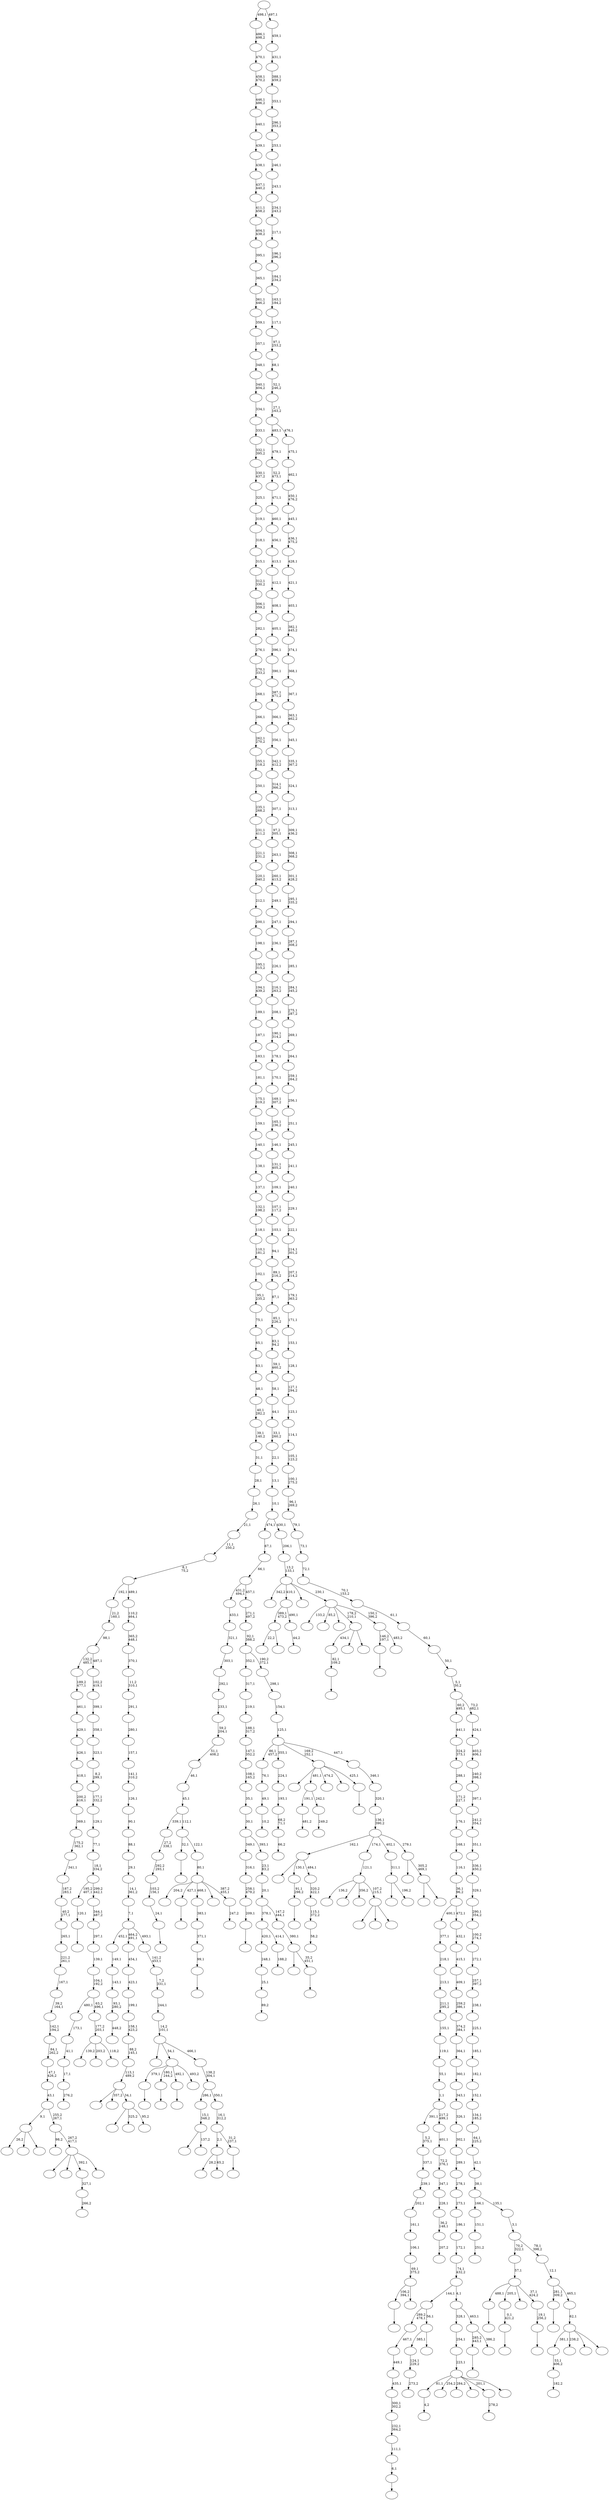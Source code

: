 digraph T {
	600 [label=""]
	599 [label=""]
	598 [label=""]
	597 [label=""]
	596 [label=""]
	595 [label=""]
	594 [label=""]
	593 [label=""]
	592 [label=""]
	591 [label=""]
	590 [label=""]
	589 [label=""]
	588 [label=""]
	587 [label=""]
	586 [label=""]
	585 [label=""]
	584 [label=""]
	583 [label=""]
	582 [label=""]
	581 [label=""]
	580 [label=""]
	579 [label=""]
	578 [label=""]
	577 [label=""]
	576 [label=""]
	575 [label=""]
	574 [label=""]
	573 [label=""]
	572 [label=""]
	571 [label=""]
	570 [label=""]
	569 [label=""]
	568 [label=""]
	567 [label=""]
	566 [label=""]
	565 [label=""]
	564 [label=""]
	563 [label=""]
	562 [label=""]
	561 [label=""]
	560 [label=""]
	559 [label=""]
	558 [label=""]
	557 [label=""]
	556 [label=""]
	555 [label=""]
	554 [label=""]
	553 [label=""]
	552 [label=""]
	551 [label=""]
	550 [label=""]
	549 [label=""]
	548 [label=""]
	547 [label=""]
	546 [label=""]
	545 [label=""]
	544 [label=""]
	543 [label=""]
	542 [label=""]
	541 [label=""]
	540 [label=""]
	539 [label=""]
	538 [label=""]
	537 [label=""]
	536 [label=""]
	535 [label=""]
	534 [label=""]
	533 [label=""]
	532 [label=""]
	531 [label=""]
	530 [label=""]
	529 [label=""]
	528 [label=""]
	527 [label=""]
	526 [label=""]
	525 [label=""]
	524 [label=""]
	523 [label=""]
	522 [label=""]
	521 [label=""]
	520 [label=""]
	519 [label=""]
	518 [label=""]
	517 [label=""]
	516 [label=""]
	515 [label=""]
	514 [label=""]
	513 [label=""]
	512 [label=""]
	511 [label=""]
	510 [label=""]
	509 [label=""]
	508 [label=""]
	507 [label=""]
	506 [label=""]
	505 [label=""]
	504 [label=""]
	503 [label=""]
	502 [label=""]
	501 [label=""]
	500 [label=""]
	499 [label=""]
	498 [label=""]
	497 [label=""]
	496 [label=""]
	495 [label=""]
	494 [label=""]
	493 [label=""]
	492 [label=""]
	491 [label=""]
	490 [label=""]
	489 [label=""]
	488 [label=""]
	487 [label=""]
	486 [label=""]
	485 [label=""]
	484 [label=""]
	483 [label=""]
	482 [label=""]
	481 [label=""]
	480 [label=""]
	479 [label=""]
	478 [label=""]
	477 [label=""]
	476 [label=""]
	475 [label=""]
	474 [label=""]
	473 [label=""]
	472 [label=""]
	471 [label=""]
	470 [label=""]
	469 [label=""]
	468 [label=""]
	467 [label=""]
	466 [label=""]
	465 [label=""]
	464 [label=""]
	463 [label=""]
	462 [label=""]
	461 [label=""]
	460 [label=""]
	459 [label=""]
	458 [label=""]
	457 [label=""]
	456 [label=""]
	455 [label=""]
	454 [label=""]
	453 [label=""]
	452 [label=""]
	451 [label=""]
	450 [label=""]
	449 [label=""]
	448 [label=""]
	447 [label=""]
	446 [label=""]
	445 [label=""]
	444 [label=""]
	443 [label=""]
	442 [label=""]
	441 [label=""]
	440 [label=""]
	439 [label=""]
	438 [label=""]
	437 [label=""]
	436 [label=""]
	435 [label=""]
	434 [label=""]
	433 [label=""]
	432 [label=""]
	431 [label=""]
	430 [label=""]
	429 [label=""]
	428 [label=""]
	427 [label=""]
	426 [label=""]
	425 [label=""]
	424 [label=""]
	423 [label=""]
	422 [label=""]
	421 [label=""]
	420 [label=""]
	419 [label=""]
	418 [label=""]
	417 [label=""]
	416 [label=""]
	415 [label=""]
	414 [label=""]
	413 [label=""]
	412 [label=""]
	411 [label=""]
	410 [label=""]
	409 [label=""]
	408 [label=""]
	407 [label=""]
	406 [label=""]
	405 [label=""]
	404 [label=""]
	403 [label=""]
	402 [label=""]
	401 [label=""]
	400 [label=""]
	399 [label=""]
	398 [label=""]
	397 [label=""]
	396 [label=""]
	395 [label=""]
	394 [label=""]
	393 [label=""]
	392 [label=""]
	391 [label=""]
	390 [label=""]
	389 [label=""]
	388 [label=""]
	387 [label=""]
	386 [label=""]
	385 [label=""]
	384 [label=""]
	383 [label=""]
	382 [label=""]
	381 [label=""]
	380 [label=""]
	379 [label=""]
	378 [label=""]
	377 [label=""]
	376 [label=""]
	375 [label=""]
	374 [label=""]
	373 [label=""]
	372 [label=""]
	371 [label=""]
	370 [label=""]
	369 [label=""]
	368 [label=""]
	367 [label=""]
	366 [label=""]
	365 [label=""]
	364 [label=""]
	363 [label=""]
	362 [label=""]
	361 [label=""]
	360 [label=""]
	359 [label=""]
	358 [label=""]
	357 [label=""]
	356 [label=""]
	355 [label=""]
	354 [label=""]
	353 [label=""]
	352 [label=""]
	351 [label=""]
	350 [label=""]
	349 [label=""]
	348 [label=""]
	347 [label=""]
	346 [label=""]
	345 [label=""]
	344 [label=""]
	343 [label=""]
	342 [label=""]
	341 [label=""]
	340 [label=""]
	339 [label=""]
	338 [label=""]
	337 [label=""]
	336 [label=""]
	335 [label=""]
	334 [label=""]
	333 [label=""]
	332 [label=""]
	331 [label=""]
	330 [label=""]
	329 [label=""]
	328 [label=""]
	327 [label=""]
	326 [label=""]
	325 [label=""]
	324 [label=""]
	323 [label=""]
	322 [label=""]
	321 [label=""]
	320 [label=""]
	319 [label=""]
	318 [label=""]
	317 [label=""]
	316 [label=""]
	315 [label=""]
	314 [label=""]
	313 [label=""]
	312 [label=""]
	311 [label=""]
	310 [label=""]
	309 [label=""]
	308 [label=""]
	307 [label=""]
	306 [label=""]
	305 [label=""]
	304 [label=""]
	303 [label=""]
	302 [label=""]
	301 [label=""]
	300 [label=""]
	299 [label=""]
	298 [label=""]
	297 [label=""]
	296 [label=""]
	295 [label=""]
	294 [label=""]
	293 [label=""]
	292 [label=""]
	291 [label=""]
	290 [label=""]
	289 [label=""]
	288 [label=""]
	287 [label=""]
	286 [label=""]
	285 [label=""]
	284 [label=""]
	283 [label=""]
	282 [label=""]
	281 [label=""]
	280 [label=""]
	279 [label=""]
	278 [label=""]
	277 [label=""]
	276 [label=""]
	275 [label=""]
	274 [label=""]
	273 [label=""]
	272 [label=""]
	271 [label=""]
	270 [label=""]
	269 [label=""]
	268 [label=""]
	267 [label=""]
	266 [label=""]
	265 [label=""]
	264 [label=""]
	263 [label=""]
	262 [label=""]
	261 [label=""]
	260 [label=""]
	259 [label=""]
	258 [label=""]
	257 [label=""]
	256 [label=""]
	255 [label=""]
	254 [label=""]
	253 [label=""]
	252 [label=""]
	251 [label=""]
	250 [label=""]
	249 [label=""]
	248 [label=""]
	247 [label=""]
	246 [label=""]
	245 [label=""]
	244 [label=""]
	243 [label=""]
	242 [label=""]
	241 [label=""]
	240 [label=""]
	239 [label=""]
	238 [label=""]
	237 [label=""]
	236 [label=""]
	235 [label=""]
	234 [label=""]
	233 [label=""]
	232 [label=""]
	231 [label=""]
	230 [label=""]
	229 [label=""]
	228 [label=""]
	227 [label=""]
	226 [label=""]
	225 [label=""]
	224 [label=""]
	223 [label=""]
	222 [label=""]
	221 [label=""]
	220 [label=""]
	219 [label=""]
	218 [label=""]
	217 [label=""]
	216 [label=""]
	215 [label=""]
	214 [label=""]
	213 [label=""]
	212 [label=""]
	211 [label=""]
	210 [label=""]
	209 [label=""]
	208 [label=""]
	207 [label=""]
	206 [label=""]
	205 [label=""]
	204 [label=""]
	203 [label=""]
	202 [label=""]
	201 [label=""]
	200 [label=""]
	199 [label=""]
	198 [label=""]
	197 [label=""]
	196 [label=""]
	195 [label=""]
	194 [label=""]
	193 [label=""]
	192 [label=""]
	191 [label=""]
	190 [label=""]
	189 [label=""]
	188 [label=""]
	187 [label=""]
	186 [label=""]
	185 [label=""]
	184 [label=""]
	183 [label=""]
	182 [label=""]
	181 [label=""]
	180 [label=""]
	179 [label=""]
	178 [label=""]
	177 [label=""]
	176 [label=""]
	175 [label=""]
	174 [label=""]
	173 [label=""]
	172 [label=""]
	171 [label=""]
	170 [label=""]
	169 [label=""]
	168 [label=""]
	167 [label=""]
	166 [label=""]
	165 [label=""]
	164 [label=""]
	163 [label=""]
	162 [label=""]
	161 [label=""]
	160 [label=""]
	159 [label=""]
	158 [label=""]
	157 [label=""]
	156 [label=""]
	155 [label=""]
	154 [label=""]
	153 [label=""]
	152 [label=""]
	151 [label=""]
	150 [label=""]
	149 [label=""]
	148 [label=""]
	147 [label=""]
	146 [label=""]
	145 [label=""]
	144 [label=""]
	143 [label=""]
	142 [label=""]
	141 [label=""]
	140 [label=""]
	139 [label=""]
	138 [label=""]
	137 [label=""]
	136 [label=""]
	135 [label=""]
	134 [label=""]
	133 [label=""]
	132 [label=""]
	131 [label=""]
	130 [label=""]
	129 [label=""]
	128 [label=""]
	127 [label=""]
	126 [label=""]
	125 [label=""]
	124 [label=""]
	123 [label=""]
	122 [label=""]
	121 [label=""]
	120 [label=""]
	119 [label=""]
	118 [label=""]
	117 [label=""]
	116 [label=""]
	115 [label=""]
	114 [label=""]
	113 [label=""]
	112 [label=""]
	111 [label=""]
	110 [label=""]
	109 [label=""]
	108 [label=""]
	107 [label=""]
	106 [label=""]
	105 [label=""]
	104 [label=""]
	103 [label=""]
	102 [label=""]
	101 [label=""]
	100 [label=""]
	99 [label=""]
	98 [label=""]
	97 [label=""]
	96 [label=""]
	95 [label=""]
	94 [label=""]
	93 [label=""]
	92 [label=""]
	91 [label=""]
	90 [label=""]
	89 [label=""]
	88 [label=""]
	87 [label=""]
	86 [label=""]
	85 [label=""]
	84 [label=""]
	83 [label=""]
	82 [label=""]
	81 [label=""]
	80 [label=""]
	79 [label=""]
	78 [label=""]
	77 [label=""]
	76 [label=""]
	75 [label=""]
	74 [label=""]
	73 [label=""]
	72 [label=""]
	71 [label=""]
	70 [label=""]
	69 [label=""]
	68 [label=""]
	67 [label=""]
	66 [label=""]
	65 [label=""]
	64 [label=""]
	63 [label=""]
	62 [label=""]
	61 [label=""]
	60 [label=""]
	59 [label=""]
	58 [label=""]
	57 [label=""]
	56 [label=""]
	55 [label=""]
	54 [label=""]
	53 [label=""]
	52 [label=""]
	51 [label=""]
	50 [label=""]
	49 [label=""]
	48 [label=""]
	47 [label=""]
	46 [label=""]
	45 [label=""]
	44 [label=""]
	43 [label=""]
	42 [label=""]
	41 [label=""]
	40 [label=""]
	39 [label=""]
	38 [label=""]
	37 [label=""]
	36 [label=""]
	35 [label=""]
	34 [label=""]
	33 [label=""]
	32 [label=""]
	31 [label=""]
	30 [label=""]
	29 [label=""]
	28 [label=""]
	27 [label=""]
	26 [label=""]
	25 [label=""]
	24 [label=""]
	23 [label=""]
	22 [label=""]
	21 [label=""]
	20 [label=""]
	19 [label=""]
	18 [label=""]
	17 [label=""]
	16 [label=""]
	15 [label=""]
	14 [label=""]
	13 [label=""]
	12 [label=""]
	11 [label=""]
	10 [label=""]
	9 [label=""]
	8 [label=""]
	7 [label=""]
	6 [label=""]
	5 [label=""]
	4 [label=""]
	3 [label=""]
	2 [label=""]
	1 [label=""]
	0 [label=""]
	594 -> 595 [label="4,2"]
	592 -> 593 [label=""]
	586 -> 598 [label="22,2"]
	586 -> 587 [label=""]
	584 -> 585 [label="10,2"]
	583 -> 584 [label="49,1"]
	582 -> 583 [label="76,1"]
	579 -> 580 [label=""]
	575 -> 576 [label="481,2"]
	573 -> 574 [label="66,2"]
	572 -> 573 [label="68,2\n71,1"]
	571 -> 572 [label="193,1"]
	570 -> 571 [label="224,1"]
	568 -> 569 [label="182,2"]
	567 -> 568 [label="53,1\n406,2"]
	562 -> 563 [label=""]
	560 -> 561 [label=""]
	558 -> 559 [label=""]
	557 -> 558 [label="120,1"]
	555 -> 556 [label=""]
	554 -> 555 [label="82,1\n109,2"]
	552 -> 553 [label=""]
	551 -> 552 [label="91,1\n298,2"]
	549 -> 550 [label=""]
	548 -> 549 [label="0,1\n421,2"]
	546 -> 547 [label=""]
	545 -> 546 [label="6,1"]
	544 -> 545 [label="111,1"]
	543 -> 544 [label="232,1\n364,2"]
	542 -> 543 [label="300,1\n302,2"]
	541 -> 542 [label="435,1"]
	540 -> 541 [label="449,1"]
	539 -> 540 [label="467,1"]
	537 -> 538 [label="249,2"]
	536 -> 575 [label="191,1"]
	536 -> 537 [label="242,1"]
	534 -> 535 [label=""]
	531 -> 532 [label=""]
	525 -> 526 [label="273,2"]
	524 -> 525 [label="124,1\n229,2"]
	522 -> 523 [label=""]
	519 -> 520 [label=""]
	516 -> 517 [label="89,2"]
	515 -> 516 [label="25,1"]
	514 -> 515 [label="248,1"]
	510 -> 511 [label=""]
	509 -> 510 [label="99,1"]
	508 -> 509 [label="371,1"]
	507 -> 508 [label="383,1"]
	505 -> 506 [label=""]
	504 -> 505 [label="209,1"]
	503 -> 504 [label="258,1\n479,2"]
	502 -> 503 [label="316,1"]
	500 -> 501 [label="188,2"]
	499 -> 514 [label="420,1"]
	499 -> 500 [label="414,1"]
	496 -> 497 [label=""]
	495 -> 513 [label=""]
	495 -> 496 [label="35,2\n451,1"]
	494 -> 495 [label="380,1"]
	493 -> 499 [label="378,1"]
	493 -> 494 [label="147,2\n444,1"]
	492 -> 493 [label="20,1"]
	491 -> 492 [label="23,1\n83,2"]
	490 -> 502 [label="349,1"]
	490 -> 491 [label="393,1"]
	489 -> 490 [label="30,1"]
	488 -> 489 [label="35,1"]
	487 -> 488 [label="108,1\n165,2"]
	486 -> 487 [label="147,1\n352,2"]
	485 -> 486 [label="188,1\n317,2"]
	484 -> 485 [label="219,1"]
	483 -> 484 [label="317,1"]
	476 -> 477 [label="58,2"]
	475 -> 476 [label="115,1\n372,2"]
	474 -> 475 [label="320,2\n422,1"]
	473 -> 600 [label=""]
	473 -> 551 [label="130,1"]
	473 -> 474 [label="484,1"]
	471 -> 472 [label=""]
	467 -> 468 [label="278,2"]
	465 -> 466 [label="276,2"]
	464 -> 465 [label="17,1"]
	463 -> 464 [label="41,1"]
	462 -> 463 [label="173,1"]
	458 -> 459 [label=""]
	457 -> 458 [label="24,1"]
	456 -> 457 [label="103,2\n156,1"]
	455 -> 456 [label="292,2\n293,1"]
	454 -> 455 [label="27,2\n338,1"]
	450 -> 451 [label="266,2"]
	449 -> 450 [label="327,1"]
	447 -> 448 [label=""]
	445 -> 533 [label=""]
	445 -> 446 [label="137,2"]
	444 -> 445 [label="15,1\n348,2"]
	441 -> 560 [label="106,2\n394,1"]
	441 -> 442 [label=""]
	440 -> 441 [label="69,1\n375,2"]
	439 -> 440 [label="106,1"]
	438 -> 439 [label="161,1"]
	437 -> 438 [label="202,1"]
	436 -> 437 [label="239,1"]
	435 -> 436 [label="337,1"]
	434 -> 435 [label="5,2\n375,1"]
	432 -> 433 [label="448,2"]
	431 -> 432 [label="93,1\n280,2"]
	430 -> 431 [label="143,1"]
	429 -> 430 [label="149,1"]
	427 -> 512 [label="26,2"]
	427 -> 461 [label=""]
	427 -> 428 [label=""]
	424 -> 425 [label=""]
	423 -> 596 [label=""]
	423 -> 536 [label="481,1"]
	423 -> 469 [label="474,2"]
	423 -> 460 [label=""]
	423 -> 424 [label="425,1"]
	421 -> 594 [label="81,1"]
	421 -> 590 [label="254,2"]
	421 -> 482 [label="284,2"]
	421 -> 478 [label=""]
	421 -> 467 [label="201,1"]
	421 -> 422 [label=""]
	420 -> 421 [label="223,1"]
	419 -> 420 [label="254,1"]
	417 -> 562 [label="379,1"]
	417 -> 519 [label="180,1\n244,2"]
	417 -> 447 [label="492,1"]
	417 -> 418 [label="493,2"]
	415 -> 554 [label="434,1"]
	415 -> 453 [label=""]
	415 -> 416 [label=""]
	413 -> 524 [label="385,1"]
	413 -> 414 [label=""]
	412 -> 539 [label="289,2\n478,1"]
	412 -> 413 [label="56,1"]
	409 -> 410 [label="247,2"]
	408 -> 597 [label="204,2"]
	408 -> 522 [label="427,1"]
	408 -> 507 [label="468,1"]
	408 -> 452 [label=""]
	408 -> 409 [label="387,2\n455,1"]
	407 -> 408 [label="80,1"]
	406 -> 579 [label="32,1"]
	406 -> 407 [label="122,1"]
	405 -> 454 [label="339,1"]
	405 -> 406 [label="112,1"]
	404 -> 405 [label="45,1"]
	403 -> 404 [label="46,1"]
	402 -> 403 [label="51,1\n408,2"]
	401 -> 402 [label="59,2\n204,1"]
	400 -> 401 [label="233,1"]
	399 -> 400 [label="292,1"]
	398 -> 399 [label="303,1"]
	397 -> 398 [label="321,1"]
	396 -> 397 [label="433,1"]
	392 -> 588 [label=""]
	392 -> 395 [label=""]
	392 -> 393 [label=""]
	391 -> 521 [label="136,2"]
	391 -> 518 [label=""]
	391 -> 443 [label="356,2"]
	391 -> 392 [label="107,2\n215,1"]
	390 -> 391 [label="121,1"]
	388 -> 389 [label="207,2"]
	387 -> 388 [label="36,2\n148,1"]
	386 -> 387 [label="228,1"]
	385 -> 386 [label="347,1"]
	384 -> 385 [label="72,2\n376,1"]
	383 -> 384 [label="401,1"]
	382 -> 434 [label="391,1"]
	382 -> 383 [label="217,2\n499,1"]
	381 -> 382 [label="1,1"]
	380 -> 381 [label="55,1"]
	379 -> 380 [label="119,1"]
	378 -> 379 [label="155,1"]
	377 -> 378 [label="211,1\n295,2"]
	376 -> 377 [label="213,1"]
	375 -> 376 [label="218,1"]
	374 -> 375 [label="377,1"]
	372 -> 373 [label="44,2"]
	371 -> 586 [label="389,1\n473,2"]
	371 -> 372 [label="490,1"]
	369 -> 564 [label=""]
	369 -> 528 [label=""]
	369 -> 449 [label="392,1"]
	369 -> 370 [label=""]
	368 -> 599 [label="98,2"]
	368 -> 369 [label="267,2\n417,1"]
	367 -> 427 [label="9,1"]
	367 -> 368 [label="255,2\n267,1"]
	366 -> 367 [label="43,1"]
	365 -> 366 [label="47,1\n426,2"]
	364 -> 365 [label="84,1\n262,2"]
	363 -> 364 [label="142,1\n194,2"]
	362 -> 363 [label="39,2\n164,1"]
	361 -> 362 [label="167,1"]
	360 -> 361 [label="221,2\n261,1"]
	359 -> 360 [label="265,1"]
	358 -> 359 [label="40,2\n277,1"]
	357 -> 358 [label="187,2\n283,1"]
	356 -> 357 [label="341,1"]
	355 -> 356 [label="175,2\n362,1"]
	354 -> 355 [label="369,1"]
	353 -> 354 [label="200,2\n416,1"]
	352 -> 353 [label="418,1"]
	351 -> 352 [label="426,1"]
	350 -> 351 [label="429,1"]
	349 -> 350 [label="461,1"]
	348 -> 349 [label="189,2\n477,1"]
	346 -> 347 [label="251,2"]
	345 -> 346 [label="151,1"]
	343 -> 344 [label=""]
	342 -> 343 [label="19,1\n256,2"]
	341 -> 592 [label="488,1"]
	341 -> 548 [label="205,1"]
	341 -> 530 [label=""]
	341 -> 342 [label="37,1\n424,2"]
	340 -> 341 [label="57,1"]
	338 -> 479 [label="28,2"]
	338 -> 339 [label="65,2"]
	336 -> 529 [label=""]
	336 -> 480 [label="325,2"]
	336 -> 337 [label="95,2"]
	335 -> 581 [label=""]
	335 -> 498 [label="357,2"]
	335 -> 336 [label="34,1"]
	334 -> 335 [label="113,1\n489,2"]
	333 -> 334 [label="88,2\n145,1"]
	332 -> 333 [label="158,1\n423,2"]
	331 -> 332 [label="199,1"]
	330 -> 331 [label="423,1"]
	329 -> 330 [label="454,1"]
	327 -> 589 [label=""]
	327 -> 328 [label="196,2"]
	326 -> 327 [label="311,1"]
	324 -> 578 [label=""]
	324 -> 325 [label=""]
	323 -> 565 [label=""]
	323 -> 324 [label="305,2\n469,1"]
	322 -> 473 [label="162,1"]
	322 -> 390 [label="174,1"]
	322 -> 326 [label="402,1"]
	322 -> 323 [label="279,1"]
	321 -> 322 [label="136,1\n390,2"]
	320 -> 321 [label="320,1"]
	319 -> 320 [label="346,1"]
	318 -> 582 [label="86,1\n457,2"]
	318 -> 570 [label="355,1"]
	318 -> 423 [label="169,2\n252,1"]
	318 -> 319 [label="447,1"]
	317 -> 318 [label="125,1"]
	316 -> 317 [label="154,1"]
	315 -> 316 [label="298,1"]
	314 -> 483 [label="352,1"]
	314 -> 315 [label="190,2\n372,1"]
	313 -> 314 [label="92,1\n388,2"]
	312 -> 313 [label="271,1\n497,2"]
	311 -> 396 [label="431,2\n494,1"]
	311 -> 312 [label="457,1"]
	310 -> 311 [label="66,1"]
	309 -> 310 [label="67,1"]
	307 -> 531 [label="285,2\n443,1"]
	307 -> 308 [label="386,2"]
	306 -> 419 [label="328,1"]
	306 -> 307 [label="463,1"]
	305 -> 412 [label="144,1"]
	305 -> 306 [label="4,1"]
	304 -> 305 [label="74,1\n432,2"]
	303 -> 304 [label="172,1"]
	302 -> 303 [label="186,1"]
	301 -> 302 [label="273,1"]
	300 -> 301 [label="278,1"]
	299 -> 300 [label="289,1"]
	298 -> 299 [label="302,1"]
	297 -> 298 [label="326,1"]
	296 -> 297 [label="343,1"]
	295 -> 296 [label="360,1"]
	294 -> 295 [label="364,1"]
	293 -> 294 [label="374,2\n384,1"]
	292 -> 293 [label="259,2\n386,1"]
	291 -> 292 [label="409,1"]
	290 -> 291 [label="415,1"]
	289 -> 290 [label="432,1"]
	288 -> 374 [label="400,1"]
	288 -> 289 [label="472,1"]
	287 -> 288 [label="36,1\n96,2"]
	286 -> 287 [label="116,1"]
	285 -> 286 [label="168,1"]
	284 -> 285 [label="176,1"]
	283 -> 284 [label="171,2\n227,1"]
	282 -> 283 [label="288,1"]
	281 -> 282 [label="324,2\n373,1"]
	280 -> 281 [label="441,1"]
	277 -> 411 [label="139,2"]
	277 -> 394 [label="203,2"]
	277 -> 278 [label="118,2"]
	276 -> 277 [label="177,2\n203,1"]
	275 -> 462 [label="480,1"]
	275 -> 276 [label="63,2\n496,1"]
	274 -> 275 [label="104,1\n192,2"]
	273 -> 274 [label="139,1"]
	272 -> 273 [label="297,1"]
	271 -> 272 [label="344,1\n487,2"]
	270 -> 557 [label="195,2\n407,1"]
	270 -> 271 [label="299,2\n442,1"]
	269 -> 270 [label="18,1\n334,2"]
	268 -> 269 [label="77,1"]
	267 -> 268 [label="129,1"]
	266 -> 267 [label="177,1\n332,2"]
	265 -> 266 [label="8,2\n299,1"]
	264 -> 265 [label="323,1"]
	263 -> 264 [label="358,1"]
	262 -> 263 [label="399,1"]
	261 -> 262 [label="102,2\n419,1"]
	260 -> 348 [label="132,2\n485,1"]
	260 -> 261 [label="487,1"]
	259 -> 260 [label="98,1"]
	258 -> 259 [label="21,2\n160,1"]
	256 -> 257 [label=""]
	255 -> 338 [label="2,1"]
	255 -> 256 [label="31,2\n237,1"]
	254 -> 255 [label="16,1\n312,2"]
	253 -> 444 [label="286,1"]
	253 -> 254 [label="350,1"]
	252 -> 253 [label="138,2\n304,1"]
	251 -> 470 [label=""]
	251 -> 417 [label="54,1"]
	251 -> 252 [label="466,1"]
	250 -> 251 [label="14,2\n101,1"]
	249 -> 250 [label="244,1"]
	248 -> 249 [label="7,2\n331,1"]
	247 -> 248 [label="141,2\n453,1"]
	246 -> 429 [label="452,1"]
	246 -> 329 [label="464,2\n491,1"]
	246 -> 247 [label="493,1"]
	245 -> 246 [label="7,1"]
	244 -> 245 [label="14,1\n361,2"]
	243 -> 244 [label="29,1"]
	242 -> 243 [label="88,1"]
	241 -> 242 [label="90,1"]
	240 -> 241 [label="126,1"]
	239 -> 240 [label="141,1\n310,2"]
	238 -> 239 [label="157,1"]
	237 -> 238 [label="280,1"]
	236 -> 237 [label="291,1"]
	235 -> 236 [label="11,2\n310,1"]
	234 -> 235 [label="370,1"]
	233 -> 234 [label="365,2\n448,1"]
	232 -> 233 [label="110,2\n464,1"]
	231 -> 258 [label="192,1"]
	231 -> 232 [label="489,1"]
	230 -> 231 [label="8,1\n75,2"]
	229 -> 230 [label="11,1\n250,2"]
	228 -> 229 [label="21,1"]
	227 -> 228 [label="26,1"]
	226 -> 227 [label="28,1"]
	225 -> 226 [label="31,1"]
	224 -> 225 [label="39,1\n140,2"]
	223 -> 224 [label="40,1\n282,2"]
	222 -> 223 [label="48,1"]
	221 -> 222 [label="63,1"]
	220 -> 221 [label="65,1"]
	219 -> 220 [label="75,1"]
	218 -> 219 [label="95,1\n235,2"]
	217 -> 218 [label="102,1"]
	216 -> 217 [label="110,1\n181,2"]
	215 -> 216 [label="118,1"]
	214 -> 215 [label="132,1\n198,2"]
	213 -> 214 [label="137,1"]
	212 -> 213 [label="138,1"]
	211 -> 212 [label="140,1"]
	210 -> 211 [label="159,1"]
	209 -> 210 [label="175,1\n319,2"]
	208 -> 209 [label="181,1"]
	207 -> 208 [label="183,1"]
	206 -> 207 [label="187,1"]
	205 -> 206 [label="189,1"]
	204 -> 205 [label="194,1\n439,2"]
	203 -> 204 [label="195,1\n315,2"]
	202 -> 203 [label="198,1"]
	201 -> 202 [label="200,1"]
	200 -> 201 [label="212,1"]
	199 -> 200 [label="220,1\n340,2"]
	198 -> 199 [label="221,1\n231,2"]
	197 -> 198 [label="231,1\n411,2"]
	196 -> 197 [label="235,1\n268,2"]
	195 -> 196 [label="250,1"]
	194 -> 195 [label="255,1\n318,2"]
	193 -> 194 [label="262,1\n270,2"]
	192 -> 193 [label="266,1"]
	191 -> 192 [label="268,1"]
	190 -> 191 [label="270,1\n333,2"]
	189 -> 190 [label="276,1"]
	188 -> 189 [label="282,1"]
	187 -> 188 [label="306,1\n359,2"]
	186 -> 187 [label="312,1\n330,2"]
	185 -> 186 [label="315,1"]
	184 -> 185 [label="318,1"]
	183 -> 184 [label="319,1"]
	182 -> 183 [label="325,1"]
	181 -> 182 [label="330,1\n437,2"]
	180 -> 181 [label="332,1\n395,2"]
	179 -> 180 [label="333,1"]
	178 -> 179 [label="334,1"]
	177 -> 178 [label="340,1\n404,2"]
	176 -> 177 [label="348,1"]
	175 -> 176 [label="357,1"]
	174 -> 175 [label="359,1"]
	173 -> 174 [label="361,1\n446,2"]
	172 -> 173 [label="365,1"]
	171 -> 172 [label="395,1"]
	170 -> 171 [label="404,1\n438,2"]
	169 -> 170 [label="411,1\n458,2"]
	168 -> 169 [label="437,1\n440,2"]
	167 -> 168 [label="438,1"]
	166 -> 167 [label="439,1"]
	165 -> 166 [label="440,1"]
	164 -> 165 [label="446,1\n486,2"]
	163 -> 164 [label="458,1\n470,2"]
	162 -> 163 [label="470,1"]
	161 -> 162 [label="486,1\n498,2"]
	159 -> 471 [label="146,2\n197,1"]
	159 -> 160 [label="483,2"]
	158 -> 591 [label="133,2"]
	158 -> 577 [label="85,2"]
	158 -> 566 [label=""]
	158 -> 415 [label="178,2\n210,1"]
	158 -> 159 [label="150,1\n396,2"]
	157 -> 481 [label="342,2"]
	157 -> 371 [label="410,1"]
	157 -> 279 [label=""]
	157 -> 158 [label="230,1"]
	156 -> 157 [label="13,2\n133,1"]
	155 -> 156 [label="206,1"]
	154 -> 309 [label="474,1"]
	154 -> 155 [label="430,1"]
	153 -> 154 [label="10,1"]
	152 -> 153 [label="13,1"]
	151 -> 152 [label="22,1"]
	150 -> 151 [label="33,1\n260,2"]
	149 -> 150 [label="44,1"]
	148 -> 149 [label="58,1"]
	147 -> 148 [label="59,1\n460,2"]
	146 -> 147 [label="83,1\n94,2"]
	145 -> 146 [label="85,1\n226,2"]
	144 -> 145 [label="87,1"]
	143 -> 144 [label="89,1\n216,2"]
	142 -> 143 [label="94,1"]
	141 -> 142 [label="103,1"]
	140 -> 141 [label="107,1\n117,2"]
	139 -> 140 [label="109,1"]
	138 -> 139 [label="131,1\n405,2"]
	137 -> 138 [label="146,1"]
	136 -> 137 [label="165,1\n236,2"]
	135 -> 136 [label="169,1\n307,2"]
	134 -> 135 [label="170,1"]
	133 -> 134 [label="178,1"]
	132 -> 133 [label="190,1\n314,2"]
	131 -> 132 [label="208,1"]
	130 -> 131 [label="216,1\n263,2"]
	129 -> 130 [label="226,1"]
	128 -> 129 [label="236,1"]
	127 -> 128 [label="247,1"]
	126 -> 127 [label="249,1"]
	125 -> 126 [label="260,1\n413,2"]
	124 -> 125 [label="263,1"]
	123 -> 124 [label="97,2\n305,1"]
	122 -> 123 [label="307,1"]
	121 -> 122 [label="314,1\n366,2"]
	120 -> 121 [label="342,1\n412,2"]
	119 -> 120 [label="356,1"]
	118 -> 119 [label="366,1"]
	117 -> 118 [label="387,1\n471,2"]
	116 -> 117 [label="390,1"]
	115 -> 116 [label="396,1"]
	114 -> 115 [label="405,1"]
	113 -> 114 [label="408,1"]
	112 -> 113 [label="412,1"]
	111 -> 112 [label="413,1"]
	110 -> 111 [label="456,1"]
	109 -> 110 [label="460,1"]
	108 -> 109 [label="471,1"]
	107 -> 108 [label="52,2\n473,1"]
	106 -> 107 [label="479,1"]
	104 -> 567 [label="381,1"]
	104 -> 527 [label="238,2"]
	104 -> 426 [label=""]
	104 -> 105 [label=""]
	103 -> 104 [label="62,1"]
	102 -> 534 [label="281,1\n309,2"]
	102 -> 103 [label="465,1"]
	101 -> 102 [label="12,1"]
	100 -> 340 [label="70,2\n322,1"]
	100 -> 101 [label="78,1\n398,2"]
	99 -> 100 [label="3,1"]
	98 -> 345 [label="166,1"]
	98 -> 99 [label="135,1"]
	97 -> 98 [label="38,1"]
	96 -> 97 [label="42,1"]
	95 -> 96 [label="64,1\n225,2"]
	94 -> 95 [label="134,1\n185,2"]
	93 -> 94 [label="152,1"]
	92 -> 93 [label="182,1"]
	91 -> 92 [label="185,1"]
	90 -> 91 [label="225,1"]
	89 -> 90 [label="238,1"]
	88 -> 89 [label="257,1\n397,2"]
	87 -> 88 [label="272,1"]
	86 -> 87 [label="100,2\n274,1"]
	85 -> 86 [label="290,1\n354,2"]
	84 -> 85 [label="329,1"]
	83 -> 84 [label="336,1\n450,2"]
	82 -> 83 [label="351,1"]
	81 -> 82 [label="241,2\n354,1"]
	80 -> 81 [label="397,1"]
	79 -> 80 [label="240,2\n398,1"]
	78 -> 79 [label="403,2\n406,1"]
	77 -> 78 [label="424,1"]
	76 -> 280 [label="60,2\n495,1"]
	76 -> 77 [label="73,2\n482,1"]
	75 -> 76 [label="5,1\n50,2"]
	74 -> 75 [label="50,1"]
	73 -> 74 [label="60,1"]
	72 -> 73 [label="61,1"]
	71 -> 72 [label="70,1\n153,2"]
	70 -> 71 [label="72,1"]
	69 -> 70 [label="73,1"]
	68 -> 69 [label="79,1"]
	67 -> 68 [label="96,1\n269,2"]
	66 -> 67 [label="100,1\n275,2"]
	65 -> 66 [label="105,1\n123,2"]
	64 -> 65 [label="114,1"]
	63 -> 64 [label="123,1"]
	62 -> 63 [label="127,1\n294,2"]
	61 -> 62 [label="128,1"]
	60 -> 61 [label="153,1"]
	59 -> 60 [label="171,1"]
	58 -> 59 [label="179,1\n363,2"]
	57 -> 58 [label="207,1\n214,2"]
	56 -> 57 [label="214,1\n301,2"]
	55 -> 56 [label="222,1"]
	54 -> 55 [label="229,1"]
	53 -> 54 [label="240,1"]
	52 -> 53 [label="241,1"]
	51 -> 52 [label="245,1"]
	50 -> 51 [label="251,1"]
	49 -> 50 [label="256,1"]
	48 -> 49 [label="259,1\n264,2"]
	47 -> 48 [label="264,1"]
	46 -> 47 [label="269,1"]
	45 -> 46 [label="275,1\n287,2"]
	44 -> 45 [label="284,1\n345,2"]
	43 -> 44 [label="285,1"]
	42 -> 43 [label="287,1\n308,2"]
	41 -> 42 [label="294,1"]
	40 -> 41 [label="295,1\n335,2"]
	39 -> 40 [label="301,1\n428,2"]
	38 -> 39 [label="308,1\n368,2"]
	37 -> 38 [label="309,1\n436,2"]
	36 -> 37 [label="313,1"]
	35 -> 36 [label="324,1"]
	34 -> 35 [label="335,1\n367,2"]
	33 -> 34 [label="345,1"]
	32 -> 33 [label="363,1\n462,2"]
	31 -> 32 [label="367,1"]
	30 -> 31 [label="368,1"]
	29 -> 30 [label="374,1"]
	28 -> 29 [label="382,1\n445,2"]
	27 -> 28 [label="403,1"]
	26 -> 27 [label="421,1"]
	25 -> 26 [label="428,1"]
	24 -> 25 [label="436,1\n475,2"]
	23 -> 24 [label="445,1"]
	22 -> 23 [label="450,1\n476,2"]
	21 -> 22 [label="462,1"]
	20 -> 21 [label="475,1"]
	19 -> 106 [label="483,1"]
	19 -> 20 [label="476,1"]
	18 -> 19 [label="27,1\n163,2"]
	17 -> 18 [label="52,1\n246,2"]
	16 -> 17 [label="68,1"]
	15 -> 16 [label="97,1\n253,2"]
	14 -> 15 [label="117,1"]
	13 -> 14 [label="163,1\n184,2"]
	12 -> 13 [label="184,1\n234,2"]
	11 -> 12 [label="196,1\n296,2"]
	10 -> 11 [label="217,1"]
	9 -> 10 [label="234,1\n243,2"]
	8 -> 9 [label="243,1"]
	7 -> 8 [label="246,1"]
	6 -> 7 [label="253,1"]
	5 -> 6 [label="296,1\n353,2"]
	4 -> 5 [label="353,1"]
	3 -> 4 [label="388,1\n459,2"]
	2 -> 3 [label="431,1"]
	1 -> 2 [label="459,1"]
	0 -> 161 [label="498,1"]
	0 -> 1 [label="497,1"]
}
